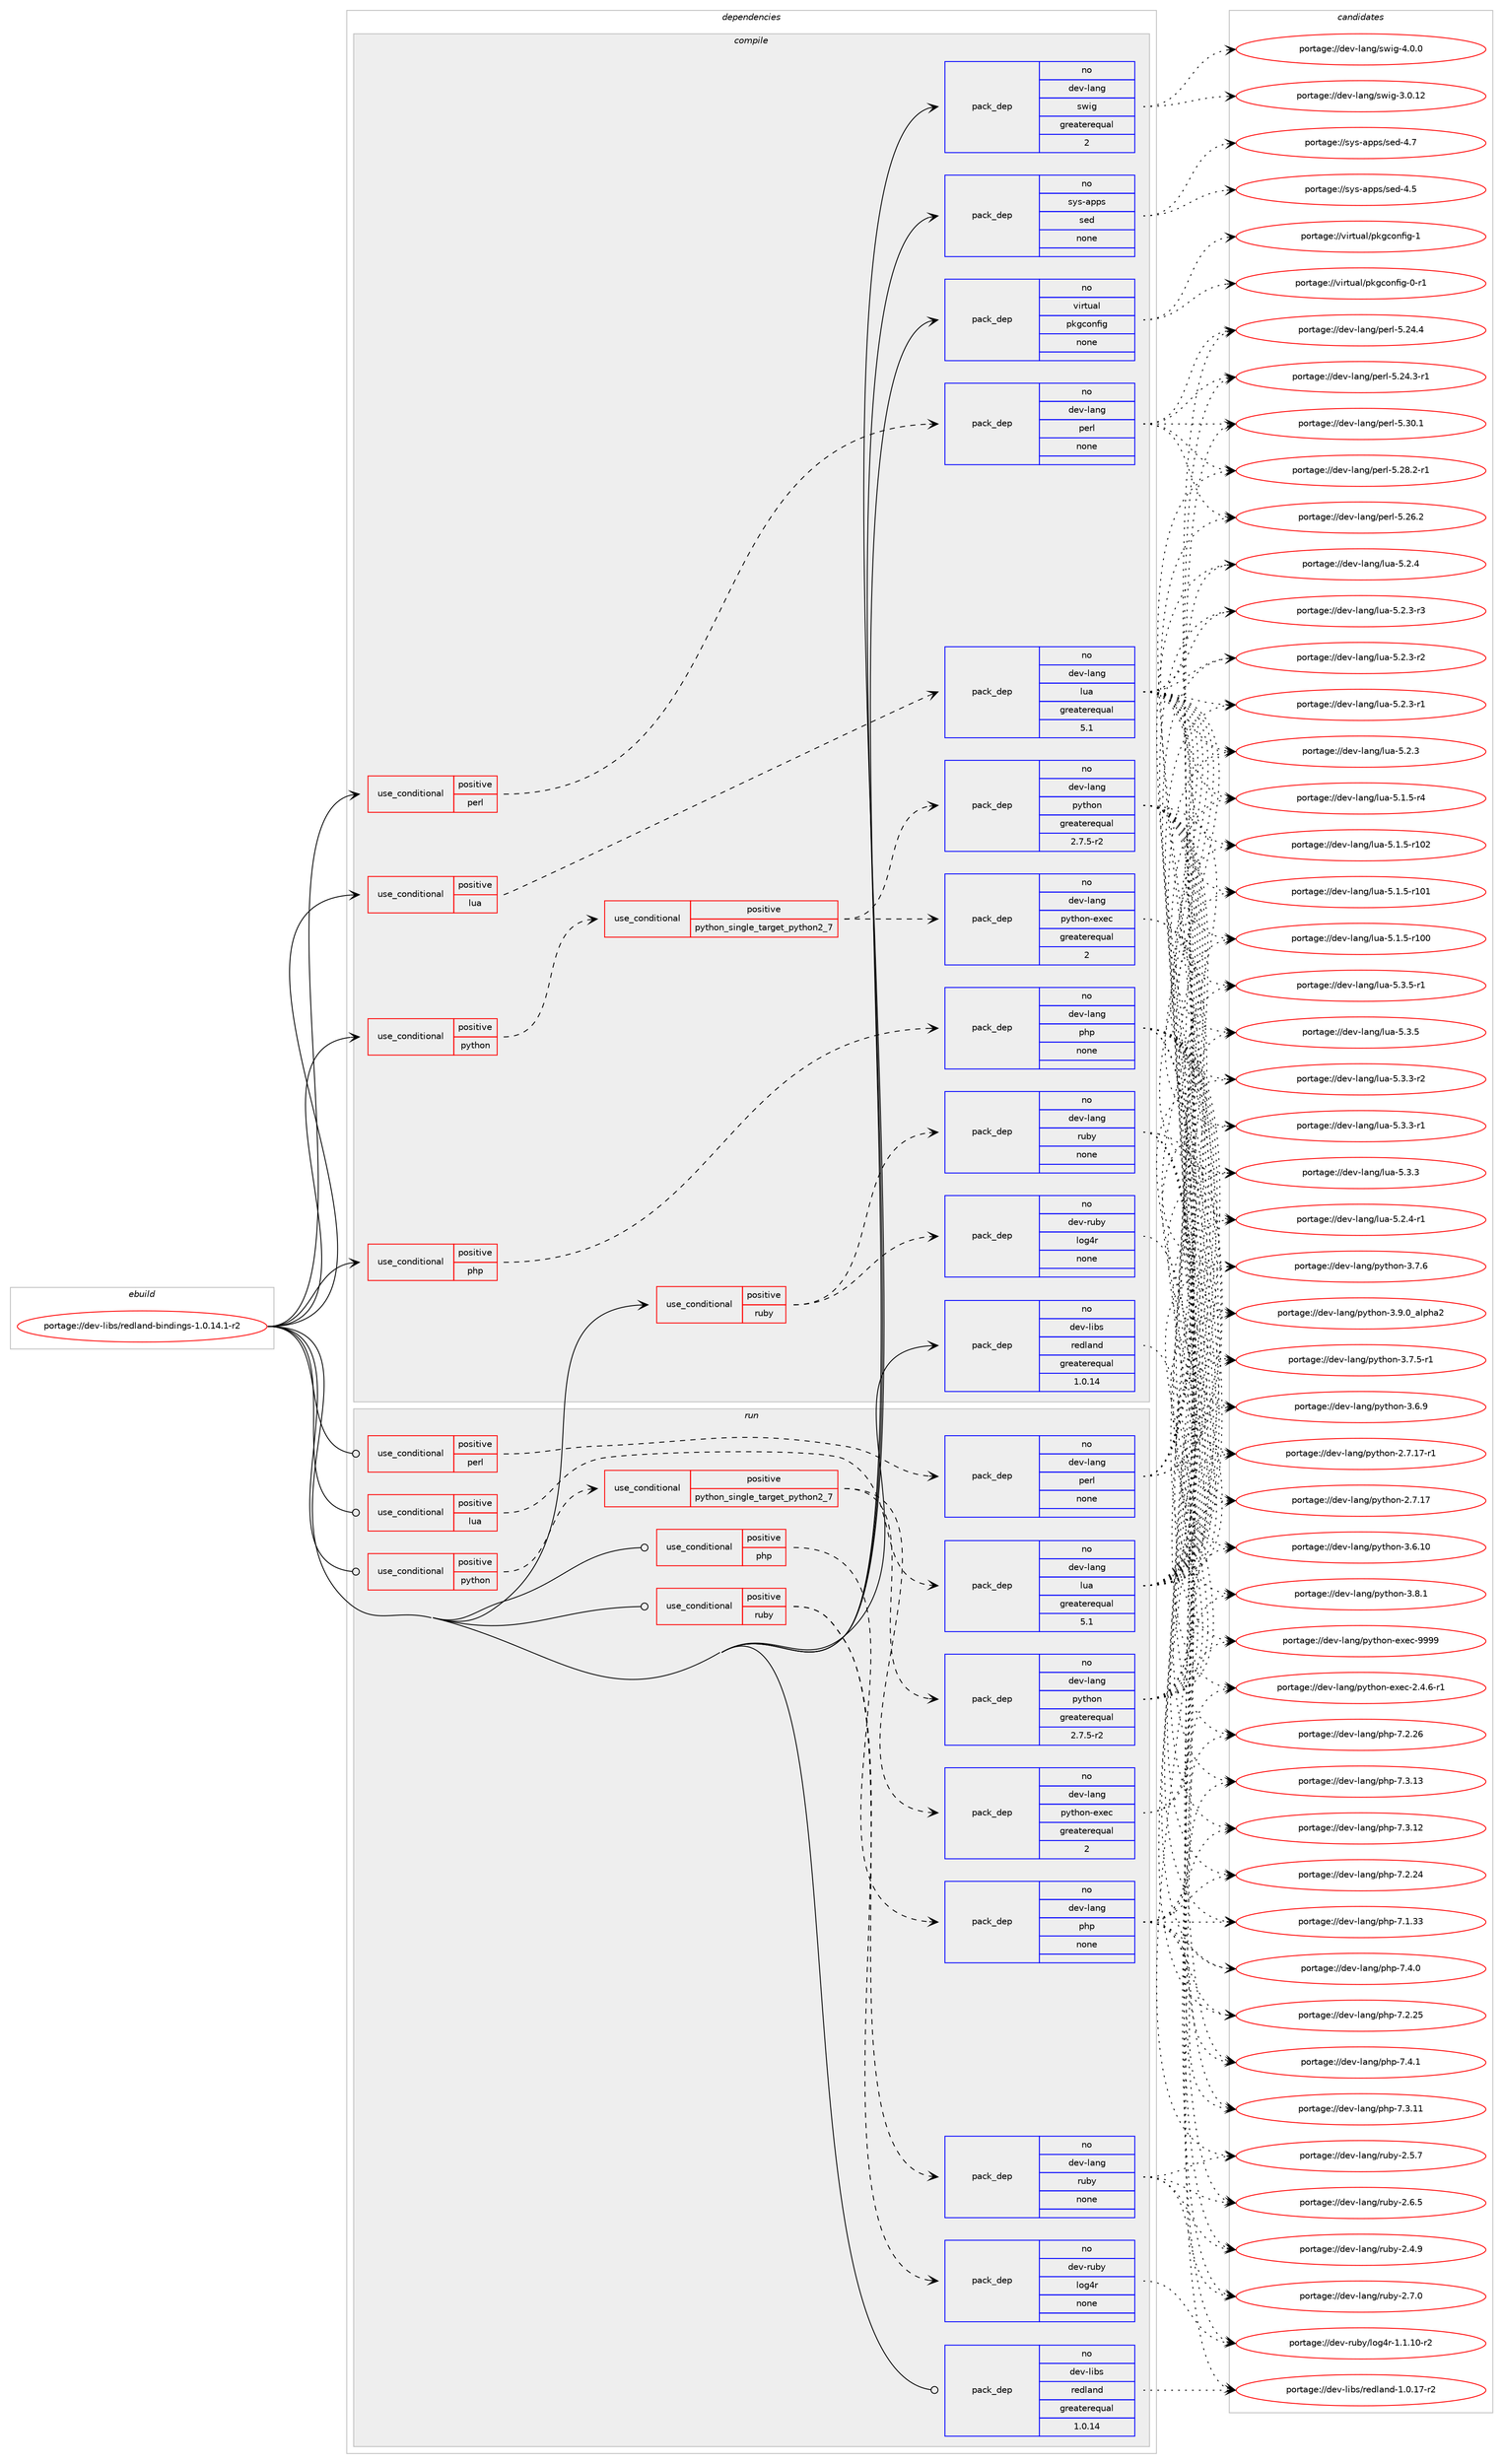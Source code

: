 digraph prolog {

# *************
# Graph options
# *************

newrank=true;
concentrate=true;
compound=true;
graph [rankdir=LR,fontname=Helvetica,fontsize=10,ranksep=1.5];#, ranksep=2.5, nodesep=0.2];
edge  [arrowhead=vee];
node  [fontname=Helvetica,fontsize=10];

# **********
# The ebuild
# **********

subgraph cluster_leftcol {
color=gray;
label=<<i>ebuild</i>>;
id [label="portage://dev-libs/redland-bindings-1.0.14.1-r2", color=red, width=4, href="../dev-libs/redland-bindings-1.0.14.1-r2.svg"];
}

# ****************
# The dependencies
# ****************

subgraph cluster_midcol {
color=gray;
label=<<i>dependencies</i>>;
subgraph cluster_compile {
fillcolor="#eeeeee";
style=filled;
label=<<i>compile</i>>;
subgraph cond123995 {
dependency508098 [label=<<TABLE BORDER="0" CELLBORDER="1" CELLSPACING="0" CELLPADDING="4"><TR><TD ROWSPAN="3" CELLPADDING="10">use_conditional</TD></TR><TR><TD>positive</TD></TR><TR><TD>lua</TD></TR></TABLE>>, shape=none, color=red];
subgraph pack378918 {
dependency508099 [label=<<TABLE BORDER="0" CELLBORDER="1" CELLSPACING="0" CELLPADDING="4" WIDTH="220"><TR><TD ROWSPAN="6" CELLPADDING="30">pack_dep</TD></TR><TR><TD WIDTH="110">no</TD></TR><TR><TD>dev-lang</TD></TR><TR><TD>lua</TD></TR><TR><TD>greaterequal</TD></TR><TR><TD>5.1</TD></TR></TABLE>>, shape=none, color=blue];
}
dependency508098:e -> dependency508099:w [weight=20,style="dashed",arrowhead="vee"];
}
id:e -> dependency508098:w [weight=20,style="solid",arrowhead="vee"];
subgraph cond123996 {
dependency508100 [label=<<TABLE BORDER="0" CELLBORDER="1" CELLSPACING="0" CELLPADDING="4"><TR><TD ROWSPAN="3" CELLPADDING="10">use_conditional</TD></TR><TR><TD>positive</TD></TR><TR><TD>perl</TD></TR></TABLE>>, shape=none, color=red];
subgraph pack378919 {
dependency508101 [label=<<TABLE BORDER="0" CELLBORDER="1" CELLSPACING="0" CELLPADDING="4" WIDTH="220"><TR><TD ROWSPAN="6" CELLPADDING="30">pack_dep</TD></TR><TR><TD WIDTH="110">no</TD></TR><TR><TD>dev-lang</TD></TR><TR><TD>perl</TD></TR><TR><TD>none</TD></TR><TR><TD></TD></TR></TABLE>>, shape=none, color=blue];
}
dependency508100:e -> dependency508101:w [weight=20,style="dashed",arrowhead="vee"];
}
id:e -> dependency508100:w [weight=20,style="solid",arrowhead="vee"];
subgraph cond123997 {
dependency508102 [label=<<TABLE BORDER="0" CELLBORDER="1" CELLSPACING="0" CELLPADDING="4"><TR><TD ROWSPAN="3" CELLPADDING="10">use_conditional</TD></TR><TR><TD>positive</TD></TR><TR><TD>php</TD></TR></TABLE>>, shape=none, color=red];
subgraph pack378920 {
dependency508103 [label=<<TABLE BORDER="0" CELLBORDER="1" CELLSPACING="0" CELLPADDING="4" WIDTH="220"><TR><TD ROWSPAN="6" CELLPADDING="30">pack_dep</TD></TR><TR><TD WIDTH="110">no</TD></TR><TR><TD>dev-lang</TD></TR><TR><TD>php</TD></TR><TR><TD>none</TD></TR><TR><TD></TD></TR></TABLE>>, shape=none, color=blue];
}
dependency508102:e -> dependency508103:w [weight=20,style="dashed",arrowhead="vee"];
}
id:e -> dependency508102:w [weight=20,style="solid",arrowhead="vee"];
subgraph cond123998 {
dependency508104 [label=<<TABLE BORDER="0" CELLBORDER="1" CELLSPACING="0" CELLPADDING="4"><TR><TD ROWSPAN="3" CELLPADDING="10">use_conditional</TD></TR><TR><TD>positive</TD></TR><TR><TD>python</TD></TR></TABLE>>, shape=none, color=red];
subgraph cond123999 {
dependency508105 [label=<<TABLE BORDER="0" CELLBORDER="1" CELLSPACING="0" CELLPADDING="4"><TR><TD ROWSPAN="3" CELLPADDING="10">use_conditional</TD></TR><TR><TD>positive</TD></TR><TR><TD>python_single_target_python2_7</TD></TR></TABLE>>, shape=none, color=red];
subgraph pack378921 {
dependency508106 [label=<<TABLE BORDER="0" CELLBORDER="1" CELLSPACING="0" CELLPADDING="4" WIDTH="220"><TR><TD ROWSPAN="6" CELLPADDING="30">pack_dep</TD></TR><TR><TD WIDTH="110">no</TD></TR><TR><TD>dev-lang</TD></TR><TR><TD>python</TD></TR><TR><TD>greaterequal</TD></TR><TR><TD>2.7.5-r2</TD></TR></TABLE>>, shape=none, color=blue];
}
dependency508105:e -> dependency508106:w [weight=20,style="dashed",arrowhead="vee"];
subgraph pack378922 {
dependency508107 [label=<<TABLE BORDER="0" CELLBORDER="1" CELLSPACING="0" CELLPADDING="4" WIDTH="220"><TR><TD ROWSPAN="6" CELLPADDING="30">pack_dep</TD></TR><TR><TD WIDTH="110">no</TD></TR><TR><TD>dev-lang</TD></TR><TR><TD>python-exec</TD></TR><TR><TD>greaterequal</TD></TR><TR><TD>2</TD></TR></TABLE>>, shape=none, color=blue];
}
dependency508105:e -> dependency508107:w [weight=20,style="dashed",arrowhead="vee"];
}
dependency508104:e -> dependency508105:w [weight=20,style="dashed",arrowhead="vee"];
}
id:e -> dependency508104:w [weight=20,style="solid",arrowhead="vee"];
subgraph cond124000 {
dependency508108 [label=<<TABLE BORDER="0" CELLBORDER="1" CELLSPACING="0" CELLPADDING="4"><TR><TD ROWSPAN="3" CELLPADDING="10">use_conditional</TD></TR><TR><TD>positive</TD></TR><TR><TD>ruby</TD></TR></TABLE>>, shape=none, color=red];
subgraph pack378923 {
dependency508109 [label=<<TABLE BORDER="0" CELLBORDER="1" CELLSPACING="0" CELLPADDING="4" WIDTH="220"><TR><TD ROWSPAN="6" CELLPADDING="30">pack_dep</TD></TR><TR><TD WIDTH="110">no</TD></TR><TR><TD>dev-lang</TD></TR><TR><TD>ruby</TD></TR><TR><TD>none</TD></TR><TR><TD></TD></TR></TABLE>>, shape=none, color=blue];
}
dependency508108:e -> dependency508109:w [weight=20,style="dashed",arrowhead="vee"];
subgraph pack378924 {
dependency508110 [label=<<TABLE BORDER="0" CELLBORDER="1" CELLSPACING="0" CELLPADDING="4" WIDTH="220"><TR><TD ROWSPAN="6" CELLPADDING="30">pack_dep</TD></TR><TR><TD WIDTH="110">no</TD></TR><TR><TD>dev-ruby</TD></TR><TR><TD>log4r</TD></TR><TR><TD>none</TD></TR><TR><TD></TD></TR></TABLE>>, shape=none, color=blue];
}
dependency508108:e -> dependency508110:w [weight=20,style="dashed",arrowhead="vee"];
}
id:e -> dependency508108:w [weight=20,style="solid",arrowhead="vee"];
subgraph pack378925 {
dependency508111 [label=<<TABLE BORDER="0" CELLBORDER="1" CELLSPACING="0" CELLPADDING="4" WIDTH="220"><TR><TD ROWSPAN="6" CELLPADDING="30">pack_dep</TD></TR><TR><TD WIDTH="110">no</TD></TR><TR><TD>dev-lang</TD></TR><TR><TD>swig</TD></TR><TR><TD>greaterequal</TD></TR><TR><TD>2</TD></TR></TABLE>>, shape=none, color=blue];
}
id:e -> dependency508111:w [weight=20,style="solid",arrowhead="vee"];
subgraph pack378926 {
dependency508112 [label=<<TABLE BORDER="0" CELLBORDER="1" CELLSPACING="0" CELLPADDING="4" WIDTH="220"><TR><TD ROWSPAN="6" CELLPADDING="30">pack_dep</TD></TR><TR><TD WIDTH="110">no</TD></TR><TR><TD>dev-libs</TD></TR><TR><TD>redland</TD></TR><TR><TD>greaterequal</TD></TR><TR><TD>1.0.14</TD></TR></TABLE>>, shape=none, color=blue];
}
id:e -> dependency508112:w [weight=20,style="solid",arrowhead="vee"];
subgraph pack378927 {
dependency508113 [label=<<TABLE BORDER="0" CELLBORDER="1" CELLSPACING="0" CELLPADDING="4" WIDTH="220"><TR><TD ROWSPAN="6" CELLPADDING="30">pack_dep</TD></TR><TR><TD WIDTH="110">no</TD></TR><TR><TD>sys-apps</TD></TR><TR><TD>sed</TD></TR><TR><TD>none</TD></TR><TR><TD></TD></TR></TABLE>>, shape=none, color=blue];
}
id:e -> dependency508113:w [weight=20,style="solid",arrowhead="vee"];
subgraph pack378928 {
dependency508114 [label=<<TABLE BORDER="0" CELLBORDER="1" CELLSPACING="0" CELLPADDING="4" WIDTH="220"><TR><TD ROWSPAN="6" CELLPADDING="30">pack_dep</TD></TR><TR><TD WIDTH="110">no</TD></TR><TR><TD>virtual</TD></TR><TR><TD>pkgconfig</TD></TR><TR><TD>none</TD></TR><TR><TD></TD></TR></TABLE>>, shape=none, color=blue];
}
id:e -> dependency508114:w [weight=20,style="solid",arrowhead="vee"];
}
subgraph cluster_compileandrun {
fillcolor="#eeeeee";
style=filled;
label=<<i>compile and run</i>>;
}
subgraph cluster_run {
fillcolor="#eeeeee";
style=filled;
label=<<i>run</i>>;
subgraph cond124001 {
dependency508115 [label=<<TABLE BORDER="0" CELLBORDER="1" CELLSPACING="0" CELLPADDING="4"><TR><TD ROWSPAN="3" CELLPADDING="10">use_conditional</TD></TR><TR><TD>positive</TD></TR><TR><TD>lua</TD></TR></TABLE>>, shape=none, color=red];
subgraph pack378929 {
dependency508116 [label=<<TABLE BORDER="0" CELLBORDER="1" CELLSPACING="0" CELLPADDING="4" WIDTH="220"><TR><TD ROWSPAN="6" CELLPADDING="30">pack_dep</TD></TR><TR><TD WIDTH="110">no</TD></TR><TR><TD>dev-lang</TD></TR><TR><TD>lua</TD></TR><TR><TD>greaterequal</TD></TR><TR><TD>5.1</TD></TR></TABLE>>, shape=none, color=blue];
}
dependency508115:e -> dependency508116:w [weight=20,style="dashed",arrowhead="vee"];
}
id:e -> dependency508115:w [weight=20,style="solid",arrowhead="odot"];
subgraph cond124002 {
dependency508117 [label=<<TABLE BORDER="0" CELLBORDER="1" CELLSPACING="0" CELLPADDING="4"><TR><TD ROWSPAN="3" CELLPADDING="10">use_conditional</TD></TR><TR><TD>positive</TD></TR><TR><TD>perl</TD></TR></TABLE>>, shape=none, color=red];
subgraph pack378930 {
dependency508118 [label=<<TABLE BORDER="0" CELLBORDER="1" CELLSPACING="0" CELLPADDING="4" WIDTH="220"><TR><TD ROWSPAN="6" CELLPADDING="30">pack_dep</TD></TR><TR><TD WIDTH="110">no</TD></TR><TR><TD>dev-lang</TD></TR><TR><TD>perl</TD></TR><TR><TD>none</TD></TR><TR><TD></TD></TR></TABLE>>, shape=none, color=blue];
}
dependency508117:e -> dependency508118:w [weight=20,style="dashed",arrowhead="vee"];
}
id:e -> dependency508117:w [weight=20,style="solid",arrowhead="odot"];
subgraph cond124003 {
dependency508119 [label=<<TABLE BORDER="0" CELLBORDER="1" CELLSPACING="0" CELLPADDING="4"><TR><TD ROWSPAN="3" CELLPADDING="10">use_conditional</TD></TR><TR><TD>positive</TD></TR><TR><TD>php</TD></TR></TABLE>>, shape=none, color=red];
subgraph pack378931 {
dependency508120 [label=<<TABLE BORDER="0" CELLBORDER="1" CELLSPACING="0" CELLPADDING="4" WIDTH="220"><TR><TD ROWSPAN="6" CELLPADDING="30">pack_dep</TD></TR><TR><TD WIDTH="110">no</TD></TR><TR><TD>dev-lang</TD></TR><TR><TD>php</TD></TR><TR><TD>none</TD></TR><TR><TD></TD></TR></TABLE>>, shape=none, color=blue];
}
dependency508119:e -> dependency508120:w [weight=20,style="dashed",arrowhead="vee"];
}
id:e -> dependency508119:w [weight=20,style="solid",arrowhead="odot"];
subgraph cond124004 {
dependency508121 [label=<<TABLE BORDER="0" CELLBORDER="1" CELLSPACING="0" CELLPADDING="4"><TR><TD ROWSPAN="3" CELLPADDING="10">use_conditional</TD></TR><TR><TD>positive</TD></TR><TR><TD>python</TD></TR></TABLE>>, shape=none, color=red];
subgraph cond124005 {
dependency508122 [label=<<TABLE BORDER="0" CELLBORDER="1" CELLSPACING="0" CELLPADDING="4"><TR><TD ROWSPAN="3" CELLPADDING="10">use_conditional</TD></TR><TR><TD>positive</TD></TR><TR><TD>python_single_target_python2_7</TD></TR></TABLE>>, shape=none, color=red];
subgraph pack378932 {
dependency508123 [label=<<TABLE BORDER="0" CELLBORDER="1" CELLSPACING="0" CELLPADDING="4" WIDTH="220"><TR><TD ROWSPAN="6" CELLPADDING="30">pack_dep</TD></TR><TR><TD WIDTH="110">no</TD></TR><TR><TD>dev-lang</TD></TR><TR><TD>python</TD></TR><TR><TD>greaterequal</TD></TR><TR><TD>2.7.5-r2</TD></TR></TABLE>>, shape=none, color=blue];
}
dependency508122:e -> dependency508123:w [weight=20,style="dashed",arrowhead="vee"];
subgraph pack378933 {
dependency508124 [label=<<TABLE BORDER="0" CELLBORDER="1" CELLSPACING="0" CELLPADDING="4" WIDTH="220"><TR><TD ROWSPAN="6" CELLPADDING="30">pack_dep</TD></TR><TR><TD WIDTH="110">no</TD></TR><TR><TD>dev-lang</TD></TR><TR><TD>python-exec</TD></TR><TR><TD>greaterequal</TD></TR><TR><TD>2</TD></TR></TABLE>>, shape=none, color=blue];
}
dependency508122:e -> dependency508124:w [weight=20,style="dashed",arrowhead="vee"];
}
dependency508121:e -> dependency508122:w [weight=20,style="dashed",arrowhead="vee"];
}
id:e -> dependency508121:w [weight=20,style="solid",arrowhead="odot"];
subgraph cond124006 {
dependency508125 [label=<<TABLE BORDER="0" CELLBORDER="1" CELLSPACING="0" CELLPADDING="4"><TR><TD ROWSPAN="3" CELLPADDING="10">use_conditional</TD></TR><TR><TD>positive</TD></TR><TR><TD>ruby</TD></TR></TABLE>>, shape=none, color=red];
subgraph pack378934 {
dependency508126 [label=<<TABLE BORDER="0" CELLBORDER="1" CELLSPACING="0" CELLPADDING="4" WIDTH="220"><TR><TD ROWSPAN="6" CELLPADDING="30">pack_dep</TD></TR><TR><TD WIDTH="110">no</TD></TR><TR><TD>dev-lang</TD></TR><TR><TD>ruby</TD></TR><TR><TD>none</TD></TR><TR><TD></TD></TR></TABLE>>, shape=none, color=blue];
}
dependency508125:e -> dependency508126:w [weight=20,style="dashed",arrowhead="vee"];
subgraph pack378935 {
dependency508127 [label=<<TABLE BORDER="0" CELLBORDER="1" CELLSPACING="0" CELLPADDING="4" WIDTH="220"><TR><TD ROWSPAN="6" CELLPADDING="30">pack_dep</TD></TR><TR><TD WIDTH="110">no</TD></TR><TR><TD>dev-ruby</TD></TR><TR><TD>log4r</TD></TR><TR><TD>none</TD></TR><TR><TD></TD></TR></TABLE>>, shape=none, color=blue];
}
dependency508125:e -> dependency508127:w [weight=20,style="dashed",arrowhead="vee"];
}
id:e -> dependency508125:w [weight=20,style="solid",arrowhead="odot"];
subgraph pack378936 {
dependency508128 [label=<<TABLE BORDER="0" CELLBORDER="1" CELLSPACING="0" CELLPADDING="4" WIDTH="220"><TR><TD ROWSPAN="6" CELLPADDING="30">pack_dep</TD></TR><TR><TD WIDTH="110">no</TD></TR><TR><TD>dev-libs</TD></TR><TR><TD>redland</TD></TR><TR><TD>greaterequal</TD></TR><TR><TD>1.0.14</TD></TR></TABLE>>, shape=none, color=blue];
}
id:e -> dependency508128:w [weight=20,style="solid",arrowhead="odot"];
}
}

# **************
# The candidates
# **************

subgraph cluster_choices {
rank=same;
color=gray;
label=<<i>candidates</i>>;

subgraph choice378918 {
color=black;
nodesep=1;
choice100101118451089711010347108117974553465146534511449 [label="portage://dev-lang/lua-5.3.5-r1", color=red, width=4,href="../dev-lang/lua-5.3.5-r1.svg"];
choice10010111845108971101034710811797455346514653 [label="portage://dev-lang/lua-5.3.5", color=red, width=4,href="../dev-lang/lua-5.3.5.svg"];
choice100101118451089711010347108117974553465146514511450 [label="portage://dev-lang/lua-5.3.3-r2", color=red, width=4,href="../dev-lang/lua-5.3.3-r2.svg"];
choice100101118451089711010347108117974553465146514511449 [label="portage://dev-lang/lua-5.3.3-r1", color=red, width=4,href="../dev-lang/lua-5.3.3-r1.svg"];
choice10010111845108971101034710811797455346514651 [label="portage://dev-lang/lua-5.3.3", color=red, width=4,href="../dev-lang/lua-5.3.3.svg"];
choice100101118451089711010347108117974553465046524511449 [label="portage://dev-lang/lua-5.2.4-r1", color=red, width=4,href="../dev-lang/lua-5.2.4-r1.svg"];
choice10010111845108971101034710811797455346504652 [label="portage://dev-lang/lua-5.2.4", color=red, width=4,href="../dev-lang/lua-5.2.4.svg"];
choice100101118451089711010347108117974553465046514511451 [label="portage://dev-lang/lua-5.2.3-r3", color=red, width=4,href="../dev-lang/lua-5.2.3-r3.svg"];
choice100101118451089711010347108117974553465046514511450 [label="portage://dev-lang/lua-5.2.3-r2", color=red, width=4,href="../dev-lang/lua-5.2.3-r2.svg"];
choice100101118451089711010347108117974553465046514511449 [label="portage://dev-lang/lua-5.2.3-r1", color=red, width=4,href="../dev-lang/lua-5.2.3-r1.svg"];
choice10010111845108971101034710811797455346504651 [label="portage://dev-lang/lua-5.2.3", color=red, width=4,href="../dev-lang/lua-5.2.3.svg"];
choice100101118451089711010347108117974553464946534511452 [label="portage://dev-lang/lua-5.1.5-r4", color=red, width=4,href="../dev-lang/lua-5.1.5-r4.svg"];
choice1001011184510897110103471081179745534649465345114494850 [label="portage://dev-lang/lua-5.1.5-r102", color=red, width=4,href="../dev-lang/lua-5.1.5-r102.svg"];
choice1001011184510897110103471081179745534649465345114494849 [label="portage://dev-lang/lua-5.1.5-r101", color=red, width=4,href="../dev-lang/lua-5.1.5-r101.svg"];
choice1001011184510897110103471081179745534649465345114494848 [label="portage://dev-lang/lua-5.1.5-r100", color=red, width=4,href="../dev-lang/lua-5.1.5-r100.svg"];
dependency508099:e -> choice100101118451089711010347108117974553465146534511449:w [style=dotted,weight="100"];
dependency508099:e -> choice10010111845108971101034710811797455346514653:w [style=dotted,weight="100"];
dependency508099:e -> choice100101118451089711010347108117974553465146514511450:w [style=dotted,weight="100"];
dependency508099:e -> choice100101118451089711010347108117974553465146514511449:w [style=dotted,weight="100"];
dependency508099:e -> choice10010111845108971101034710811797455346514651:w [style=dotted,weight="100"];
dependency508099:e -> choice100101118451089711010347108117974553465046524511449:w [style=dotted,weight="100"];
dependency508099:e -> choice10010111845108971101034710811797455346504652:w [style=dotted,weight="100"];
dependency508099:e -> choice100101118451089711010347108117974553465046514511451:w [style=dotted,weight="100"];
dependency508099:e -> choice100101118451089711010347108117974553465046514511450:w [style=dotted,weight="100"];
dependency508099:e -> choice100101118451089711010347108117974553465046514511449:w [style=dotted,weight="100"];
dependency508099:e -> choice10010111845108971101034710811797455346504651:w [style=dotted,weight="100"];
dependency508099:e -> choice100101118451089711010347108117974553464946534511452:w [style=dotted,weight="100"];
dependency508099:e -> choice1001011184510897110103471081179745534649465345114494850:w [style=dotted,weight="100"];
dependency508099:e -> choice1001011184510897110103471081179745534649465345114494849:w [style=dotted,weight="100"];
dependency508099:e -> choice1001011184510897110103471081179745534649465345114494848:w [style=dotted,weight="100"];
}
subgraph choice378919 {
color=black;
nodesep=1;
choice10010111845108971101034711210111410845534651484649 [label="portage://dev-lang/perl-5.30.1", color=red, width=4,href="../dev-lang/perl-5.30.1.svg"];
choice100101118451089711010347112101114108455346505646504511449 [label="portage://dev-lang/perl-5.28.2-r1", color=red, width=4,href="../dev-lang/perl-5.28.2-r1.svg"];
choice10010111845108971101034711210111410845534650544650 [label="portage://dev-lang/perl-5.26.2", color=red, width=4,href="../dev-lang/perl-5.26.2.svg"];
choice10010111845108971101034711210111410845534650524652 [label="portage://dev-lang/perl-5.24.4", color=red, width=4,href="../dev-lang/perl-5.24.4.svg"];
choice100101118451089711010347112101114108455346505246514511449 [label="portage://dev-lang/perl-5.24.3-r1", color=red, width=4,href="../dev-lang/perl-5.24.3-r1.svg"];
dependency508101:e -> choice10010111845108971101034711210111410845534651484649:w [style=dotted,weight="100"];
dependency508101:e -> choice100101118451089711010347112101114108455346505646504511449:w [style=dotted,weight="100"];
dependency508101:e -> choice10010111845108971101034711210111410845534650544650:w [style=dotted,weight="100"];
dependency508101:e -> choice10010111845108971101034711210111410845534650524652:w [style=dotted,weight="100"];
dependency508101:e -> choice100101118451089711010347112101114108455346505246514511449:w [style=dotted,weight="100"];
}
subgraph choice378920 {
color=black;
nodesep=1;
choice100101118451089711010347112104112455546524649 [label="portage://dev-lang/php-7.4.1", color=red, width=4,href="../dev-lang/php-7.4.1.svg"];
choice100101118451089711010347112104112455546524648 [label="portage://dev-lang/php-7.4.0", color=red, width=4,href="../dev-lang/php-7.4.0.svg"];
choice10010111845108971101034711210411245554651464951 [label="portage://dev-lang/php-7.3.13", color=red, width=4,href="../dev-lang/php-7.3.13.svg"];
choice10010111845108971101034711210411245554651464950 [label="portage://dev-lang/php-7.3.12", color=red, width=4,href="../dev-lang/php-7.3.12.svg"];
choice10010111845108971101034711210411245554651464949 [label="portage://dev-lang/php-7.3.11", color=red, width=4,href="../dev-lang/php-7.3.11.svg"];
choice10010111845108971101034711210411245554650465054 [label="portage://dev-lang/php-7.2.26", color=red, width=4,href="../dev-lang/php-7.2.26.svg"];
choice10010111845108971101034711210411245554650465053 [label="portage://dev-lang/php-7.2.25", color=red, width=4,href="../dev-lang/php-7.2.25.svg"];
choice10010111845108971101034711210411245554650465052 [label="portage://dev-lang/php-7.2.24", color=red, width=4,href="../dev-lang/php-7.2.24.svg"];
choice10010111845108971101034711210411245554649465151 [label="portage://dev-lang/php-7.1.33", color=red, width=4,href="../dev-lang/php-7.1.33.svg"];
dependency508103:e -> choice100101118451089711010347112104112455546524649:w [style=dotted,weight="100"];
dependency508103:e -> choice100101118451089711010347112104112455546524648:w [style=dotted,weight="100"];
dependency508103:e -> choice10010111845108971101034711210411245554651464951:w [style=dotted,weight="100"];
dependency508103:e -> choice10010111845108971101034711210411245554651464950:w [style=dotted,weight="100"];
dependency508103:e -> choice10010111845108971101034711210411245554651464949:w [style=dotted,weight="100"];
dependency508103:e -> choice10010111845108971101034711210411245554650465054:w [style=dotted,weight="100"];
dependency508103:e -> choice10010111845108971101034711210411245554650465053:w [style=dotted,weight="100"];
dependency508103:e -> choice10010111845108971101034711210411245554650465052:w [style=dotted,weight="100"];
dependency508103:e -> choice10010111845108971101034711210411245554649465151:w [style=dotted,weight="100"];
}
subgraph choice378921 {
color=black;
nodesep=1;
choice10010111845108971101034711212111610411111045514657464895971081121049750 [label="portage://dev-lang/python-3.9.0_alpha2", color=red, width=4,href="../dev-lang/python-3.9.0_alpha2.svg"];
choice100101118451089711010347112121116104111110455146564649 [label="portage://dev-lang/python-3.8.1", color=red, width=4,href="../dev-lang/python-3.8.1.svg"];
choice100101118451089711010347112121116104111110455146554654 [label="portage://dev-lang/python-3.7.6", color=red, width=4,href="../dev-lang/python-3.7.6.svg"];
choice1001011184510897110103471121211161041111104551465546534511449 [label="portage://dev-lang/python-3.7.5-r1", color=red, width=4,href="../dev-lang/python-3.7.5-r1.svg"];
choice100101118451089711010347112121116104111110455146544657 [label="portage://dev-lang/python-3.6.9", color=red, width=4,href="../dev-lang/python-3.6.9.svg"];
choice10010111845108971101034711212111610411111045514654464948 [label="portage://dev-lang/python-3.6.10", color=red, width=4,href="../dev-lang/python-3.6.10.svg"];
choice100101118451089711010347112121116104111110455046554649554511449 [label="portage://dev-lang/python-2.7.17-r1", color=red, width=4,href="../dev-lang/python-2.7.17-r1.svg"];
choice10010111845108971101034711212111610411111045504655464955 [label="portage://dev-lang/python-2.7.17", color=red, width=4,href="../dev-lang/python-2.7.17.svg"];
dependency508106:e -> choice10010111845108971101034711212111610411111045514657464895971081121049750:w [style=dotted,weight="100"];
dependency508106:e -> choice100101118451089711010347112121116104111110455146564649:w [style=dotted,weight="100"];
dependency508106:e -> choice100101118451089711010347112121116104111110455146554654:w [style=dotted,weight="100"];
dependency508106:e -> choice1001011184510897110103471121211161041111104551465546534511449:w [style=dotted,weight="100"];
dependency508106:e -> choice100101118451089711010347112121116104111110455146544657:w [style=dotted,weight="100"];
dependency508106:e -> choice10010111845108971101034711212111610411111045514654464948:w [style=dotted,weight="100"];
dependency508106:e -> choice100101118451089711010347112121116104111110455046554649554511449:w [style=dotted,weight="100"];
dependency508106:e -> choice10010111845108971101034711212111610411111045504655464955:w [style=dotted,weight="100"];
}
subgraph choice378922 {
color=black;
nodesep=1;
choice10010111845108971101034711212111610411111045101120101994557575757 [label="portage://dev-lang/python-exec-9999", color=red, width=4,href="../dev-lang/python-exec-9999.svg"];
choice10010111845108971101034711212111610411111045101120101994550465246544511449 [label="portage://dev-lang/python-exec-2.4.6-r1", color=red, width=4,href="../dev-lang/python-exec-2.4.6-r1.svg"];
dependency508107:e -> choice10010111845108971101034711212111610411111045101120101994557575757:w [style=dotted,weight="100"];
dependency508107:e -> choice10010111845108971101034711212111610411111045101120101994550465246544511449:w [style=dotted,weight="100"];
}
subgraph choice378923 {
color=black;
nodesep=1;
choice10010111845108971101034711411798121455046554648 [label="portage://dev-lang/ruby-2.7.0", color=red, width=4,href="../dev-lang/ruby-2.7.0.svg"];
choice10010111845108971101034711411798121455046544653 [label="portage://dev-lang/ruby-2.6.5", color=red, width=4,href="../dev-lang/ruby-2.6.5.svg"];
choice10010111845108971101034711411798121455046534655 [label="portage://dev-lang/ruby-2.5.7", color=red, width=4,href="../dev-lang/ruby-2.5.7.svg"];
choice10010111845108971101034711411798121455046524657 [label="portage://dev-lang/ruby-2.4.9", color=red, width=4,href="../dev-lang/ruby-2.4.9.svg"];
dependency508109:e -> choice10010111845108971101034711411798121455046554648:w [style=dotted,weight="100"];
dependency508109:e -> choice10010111845108971101034711411798121455046544653:w [style=dotted,weight="100"];
dependency508109:e -> choice10010111845108971101034711411798121455046534655:w [style=dotted,weight="100"];
dependency508109:e -> choice10010111845108971101034711411798121455046524657:w [style=dotted,weight="100"];
}
subgraph choice378924 {
color=black;
nodesep=1;
choice10010111845114117981214710811110352114454946494649484511450 [label="portage://dev-ruby/log4r-1.1.10-r2", color=red, width=4,href="../dev-ruby/log4r-1.1.10-r2.svg"];
dependency508110:e -> choice10010111845114117981214710811110352114454946494649484511450:w [style=dotted,weight="100"];
}
subgraph choice378925 {
color=black;
nodesep=1;
choice100101118451089711010347115119105103455246484648 [label="portage://dev-lang/swig-4.0.0", color=red, width=4,href="../dev-lang/swig-4.0.0.svg"];
choice10010111845108971101034711511910510345514648464950 [label="portage://dev-lang/swig-3.0.12", color=red, width=4,href="../dev-lang/swig-3.0.12.svg"];
dependency508111:e -> choice100101118451089711010347115119105103455246484648:w [style=dotted,weight="100"];
dependency508111:e -> choice10010111845108971101034711511910510345514648464950:w [style=dotted,weight="100"];
}
subgraph choice378926 {
color=black;
nodesep=1;
choice10010111845108105981154711410110010897110100454946484649554511450 [label="portage://dev-libs/redland-1.0.17-r2", color=red, width=4,href="../dev-libs/redland-1.0.17-r2.svg"];
dependency508112:e -> choice10010111845108105981154711410110010897110100454946484649554511450:w [style=dotted,weight="100"];
}
subgraph choice378927 {
color=black;
nodesep=1;
choice11512111545971121121154711510110045524655 [label="portage://sys-apps/sed-4.7", color=red, width=4,href="../sys-apps/sed-4.7.svg"];
choice11512111545971121121154711510110045524653 [label="portage://sys-apps/sed-4.5", color=red, width=4,href="../sys-apps/sed-4.5.svg"];
dependency508113:e -> choice11512111545971121121154711510110045524655:w [style=dotted,weight="100"];
dependency508113:e -> choice11512111545971121121154711510110045524653:w [style=dotted,weight="100"];
}
subgraph choice378928 {
color=black;
nodesep=1;
choice1181051141161179710847112107103991111101021051034549 [label="portage://virtual/pkgconfig-1", color=red, width=4,href="../virtual/pkgconfig-1.svg"];
choice11810511411611797108471121071039911111010210510345484511449 [label="portage://virtual/pkgconfig-0-r1", color=red, width=4,href="../virtual/pkgconfig-0-r1.svg"];
dependency508114:e -> choice1181051141161179710847112107103991111101021051034549:w [style=dotted,weight="100"];
dependency508114:e -> choice11810511411611797108471121071039911111010210510345484511449:w [style=dotted,weight="100"];
}
subgraph choice378929 {
color=black;
nodesep=1;
choice100101118451089711010347108117974553465146534511449 [label="portage://dev-lang/lua-5.3.5-r1", color=red, width=4,href="../dev-lang/lua-5.3.5-r1.svg"];
choice10010111845108971101034710811797455346514653 [label="portage://dev-lang/lua-5.3.5", color=red, width=4,href="../dev-lang/lua-5.3.5.svg"];
choice100101118451089711010347108117974553465146514511450 [label="portage://dev-lang/lua-5.3.3-r2", color=red, width=4,href="../dev-lang/lua-5.3.3-r2.svg"];
choice100101118451089711010347108117974553465146514511449 [label="portage://dev-lang/lua-5.3.3-r1", color=red, width=4,href="../dev-lang/lua-5.3.3-r1.svg"];
choice10010111845108971101034710811797455346514651 [label="portage://dev-lang/lua-5.3.3", color=red, width=4,href="../dev-lang/lua-5.3.3.svg"];
choice100101118451089711010347108117974553465046524511449 [label="portage://dev-lang/lua-5.2.4-r1", color=red, width=4,href="../dev-lang/lua-5.2.4-r1.svg"];
choice10010111845108971101034710811797455346504652 [label="portage://dev-lang/lua-5.2.4", color=red, width=4,href="../dev-lang/lua-5.2.4.svg"];
choice100101118451089711010347108117974553465046514511451 [label="portage://dev-lang/lua-5.2.3-r3", color=red, width=4,href="../dev-lang/lua-5.2.3-r3.svg"];
choice100101118451089711010347108117974553465046514511450 [label="portage://dev-lang/lua-5.2.3-r2", color=red, width=4,href="../dev-lang/lua-5.2.3-r2.svg"];
choice100101118451089711010347108117974553465046514511449 [label="portage://dev-lang/lua-5.2.3-r1", color=red, width=4,href="../dev-lang/lua-5.2.3-r1.svg"];
choice10010111845108971101034710811797455346504651 [label="portage://dev-lang/lua-5.2.3", color=red, width=4,href="../dev-lang/lua-5.2.3.svg"];
choice100101118451089711010347108117974553464946534511452 [label="portage://dev-lang/lua-5.1.5-r4", color=red, width=4,href="../dev-lang/lua-5.1.5-r4.svg"];
choice1001011184510897110103471081179745534649465345114494850 [label="portage://dev-lang/lua-5.1.5-r102", color=red, width=4,href="../dev-lang/lua-5.1.5-r102.svg"];
choice1001011184510897110103471081179745534649465345114494849 [label="portage://dev-lang/lua-5.1.5-r101", color=red, width=4,href="../dev-lang/lua-5.1.5-r101.svg"];
choice1001011184510897110103471081179745534649465345114494848 [label="portage://dev-lang/lua-5.1.5-r100", color=red, width=4,href="../dev-lang/lua-5.1.5-r100.svg"];
dependency508116:e -> choice100101118451089711010347108117974553465146534511449:w [style=dotted,weight="100"];
dependency508116:e -> choice10010111845108971101034710811797455346514653:w [style=dotted,weight="100"];
dependency508116:e -> choice100101118451089711010347108117974553465146514511450:w [style=dotted,weight="100"];
dependency508116:e -> choice100101118451089711010347108117974553465146514511449:w [style=dotted,weight="100"];
dependency508116:e -> choice10010111845108971101034710811797455346514651:w [style=dotted,weight="100"];
dependency508116:e -> choice100101118451089711010347108117974553465046524511449:w [style=dotted,weight="100"];
dependency508116:e -> choice10010111845108971101034710811797455346504652:w [style=dotted,weight="100"];
dependency508116:e -> choice100101118451089711010347108117974553465046514511451:w [style=dotted,weight="100"];
dependency508116:e -> choice100101118451089711010347108117974553465046514511450:w [style=dotted,weight="100"];
dependency508116:e -> choice100101118451089711010347108117974553465046514511449:w [style=dotted,weight="100"];
dependency508116:e -> choice10010111845108971101034710811797455346504651:w [style=dotted,weight="100"];
dependency508116:e -> choice100101118451089711010347108117974553464946534511452:w [style=dotted,weight="100"];
dependency508116:e -> choice1001011184510897110103471081179745534649465345114494850:w [style=dotted,weight="100"];
dependency508116:e -> choice1001011184510897110103471081179745534649465345114494849:w [style=dotted,weight="100"];
dependency508116:e -> choice1001011184510897110103471081179745534649465345114494848:w [style=dotted,weight="100"];
}
subgraph choice378930 {
color=black;
nodesep=1;
choice10010111845108971101034711210111410845534651484649 [label="portage://dev-lang/perl-5.30.1", color=red, width=4,href="../dev-lang/perl-5.30.1.svg"];
choice100101118451089711010347112101114108455346505646504511449 [label="portage://dev-lang/perl-5.28.2-r1", color=red, width=4,href="../dev-lang/perl-5.28.2-r1.svg"];
choice10010111845108971101034711210111410845534650544650 [label="portage://dev-lang/perl-5.26.2", color=red, width=4,href="../dev-lang/perl-5.26.2.svg"];
choice10010111845108971101034711210111410845534650524652 [label="portage://dev-lang/perl-5.24.4", color=red, width=4,href="../dev-lang/perl-5.24.4.svg"];
choice100101118451089711010347112101114108455346505246514511449 [label="portage://dev-lang/perl-5.24.3-r1", color=red, width=4,href="../dev-lang/perl-5.24.3-r1.svg"];
dependency508118:e -> choice10010111845108971101034711210111410845534651484649:w [style=dotted,weight="100"];
dependency508118:e -> choice100101118451089711010347112101114108455346505646504511449:w [style=dotted,weight="100"];
dependency508118:e -> choice10010111845108971101034711210111410845534650544650:w [style=dotted,weight="100"];
dependency508118:e -> choice10010111845108971101034711210111410845534650524652:w [style=dotted,weight="100"];
dependency508118:e -> choice100101118451089711010347112101114108455346505246514511449:w [style=dotted,weight="100"];
}
subgraph choice378931 {
color=black;
nodesep=1;
choice100101118451089711010347112104112455546524649 [label="portage://dev-lang/php-7.4.1", color=red, width=4,href="../dev-lang/php-7.4.1.svg"];
choice100101118451089711010347112104112455546524648 [label="portage://dev-lang/php-7.4.0", color=red, width=4,href="../dev-lang/php-7.4.0.svg"];
choice10010111845108971101034711210411245554651464951 [label="portage://dev-lang/php-7.3.13", color=red, width=4,href="../dev-lang/php-7.3.13.svg"];
choice10010111845108971101034711210411245554651464950 [label="portage://dev-lang/php-7.3.12", color=red, width=4,href="../dev-lang/php-7.3.12.svg"];
choice10010111845108971101034711210411245554651464949 [label="portage://dev-lang/php-7.3.11", color=red, width=4,href="../dev-lang/php-7.3.11.svg"];
choice10010111845108971101034711210411245554650465054 [label="portage://dev-lang/php-7.2.26", color=red, width=4,href="../dev-lang/php-7.2.26.svg"];
choice10010111845108971101034711210411245554650465053 [label="portage://dev-lang/php-7.2.25", color=red, width=4,href="../dev-lang/php-7.2.25.svg"];
choice10010111845108971101034711210411245554650465052 [label="portage://dev-lang/php-7.2.24", color=red, width=4,href="../dev-lang/php-7.2.24.svg"];
choice10010111845108971101034711210411245554649465151 [label="portage://dev-lang/php-7.1.33", color=red, width=4,href="../dev-lang/php-7.1.33.svg"];
dependency508120:e -> choice100101118451089711010347112104112455546524649:w [style=dotted,weight="100"];
dependency508120:e -> choice100101118451089711010347112104112455546524648:w [style=dotted,weight="100"];
dependency508120:e -> choice10010111845108971101034711210411245554651464951:w [style=dotted,weight="100"];
dependency508120:e -> choice10010111845108971101034711210411245554651464950:w [style=dotted,weight="100"];
dependency508120:e -> choice10010111845108971101034711210411245554651464949:w [style=dotted,weight="100"];
dependency508120:e -> choice10010111845108971101034711210411245554650465054:w [style=dotted,weight="100"];
dependency508120:e -> choice10010111845108971101034711210411245554650465053:w [style=dotted,weight="100"];
dependency508120:e -> choice10010111845108971101034711210411245554650465052:w [style=dotted,weight="100"];
dependency508120:e -> choice10010111845108971101034711210411245554649465151:w [style=dotted,weight="100"];
}
subgraph choice378932 {
color=black;
nodesep=1;
choice10010111845108971101034711212111610411111045514657464895971081121049750 [label="portage://dev-lang/python-3.9.0_alpha2", color=red, width=4,href="../dev-lang/python-3.9.0_alpha2.svg"];
choice100101118451089711010347112121116104111110455146564649 [label="portage://dev-lang/python-3.8.1", color=red, width=4,href="../dev-lang/python-3.8.1.svg"];
choice100101118451089711010347112121116104111110455146554654 [label="portage://dev-lang/python-3.7.6", color=red, width=4,href="../dev-lang/python-3.7.6.svg"];
choice1001011184510897110103471121211161041111104551465546534511449 [label="portage://dev-lang/python-3.7.5-r1", color=red, width=4,href="../dev-lang/python-3.7.5-r1.svg"];
choice100101118451089711010347112121116104111110455146544657 [label="portage://dev-lang/python-3.6.9", color=red, width=4,href="../dev-lang/python-3.6.9.svg"];
choice10010111845108971101034711212111610411111045514654464948 [label="portage://dev-lang/python-3.6.10", color=red, width=4,href="../dev-lang/python-3.6.10.svg"];
choice100101118451089711010347112121116104111110455046554649554511449 [label="portage://dev-lang/python-2.7.17-r1", color=red, width=4,href="../dev-lang/python-2.7.17-r1.svg"];
choice10010111845108971101034711212111610411111045504655464955 [label="portage://dev-lang/python-2.7.17", color=red, width=4,href="../dev-lang/python-2.7.17.svg"];
dependency508123:e -> choice10010111845108971101034711212111610411111045514657464895971081121049750:w [style=dotted,weight="100"];
dependency508123:e -> choice100101118451089711010347112121116104111110455146564649:w [style=dotted,weight="100"];
dependency508123:e -> choice100101118451089711010347112121116104111110455146554654:w [style=dotted,weight="100"];
dependency508123:e -> choice1001011184510897110103471121211161041111104551465546534511449:w [style=dotted,weight="100"];
dependency508123:e -> choice100101118451089711010347112121116104111110455146544657:w [style=dotted,weight="100"];
dependency508123:e -> choice10010111845108971101034711212111610411111045514654464948:w [style=dotted,weight="100"];
dependency508123:e -> choice100101118451089711010347112121116104111110455046554649554511449:w [style=dotted,weight="100"];
dependency508123:e -> choice10010111845108971101034711212111610411111045504655464955:w [style=dotted,weight="100"];
}
subgraph choice378933 {
color=black;
nodesep=1;
choice10010111845108971101034711212111610411111045101120101994557575757 [label="portage://dev-lang/python-exec-9999", color=red, width=4,href="../dev-lang/python-exec-9999.svg"];
choice10010111845108971101034711212111610411111045101120101994550465246544511449 [label="portage://dev-lang/python-exec-2.4.6-r1", color=red, width=4,href="../dev-lang/python-exec-2.4.6-r1.svg"];
dependency508124:e -> choice10010111845108971101034711212111610411111045101120101994557575757:w [style=dotted,weight="100"];
dependency508124:e -> choice10010111845108971101034711212111610411111045101120101994550465246544511449:w [style=dotted,weight="100"];
}
subgraph choice378934 {
color=black;
nodesep=1;
choice10010111845108971101034711411798121455046554648 [label="portage://dev-lang/ruby-2.7.0", color=red, width=4,href="../dev-lang/ruby-2.7.0.svg"];
choice10010111845108971101034711411798121455046544653 [label="portage://dev-lang/ruby-2.6.5", color=red, width=4,href="../dev-lang/ruby-2.6.5.svg"];
choice10010111845108971101034711411798121455046534655 [label="portage://dev-lang/ruby-2.5.7", color=red, width=4,href="../dev-lang/ruby-2.5.7.svg"];
choice10010111845108971101034711411798121455046524657 [label="portage://dev-lang/ruby-2.4.9", color=red, width=4,href="../dev-lang/ruby-2.4.9.svg"];
dependency508126:e -> choice10010111845108971101034711411798121455046554648:w [style=dotted,weight="100"];
dependency508126:e -> choice10010111845108971101034711411798121455046544653:w [style=dotted,weight="100"];
dependency508126:e -> choice10010111845108971101034711411798121455046534655:w [style=dotted,weight="100"];
dependency508126:e -> choice10010111845108971101034711411798121455046524657:w [style=dotted,weight="100"];
}
subgraph choice378935 {
color=black;
nodesep=1;
choice10010111845114117981214710811110352114454946494649484511450 [label="portage://dev-ruby/log4r-1.1.10-r2", color=red, width=4,href="../dev-ruby/log4r-1.1.10-r2.svg"];
dependency508127:e -> choice10010111845114117981214710811110352114454946494649484511450:w [style=dotted,weight="100"];
}
subgraph choice378936 {
color=black;
nodesep=1;
choice10010111845108105981154711410110010897110100454946484649554511450 [label="portage://dev-libs/redland-1.0.17-r2", color=red, width=4,href="../dev-libs/redland-1.0.17-r2.svg"];
dependency508128:e -> choice10010111845108105981154711410110010897110100454946484649554511450:w [style=dotted,weight="100"];
}
}

}

